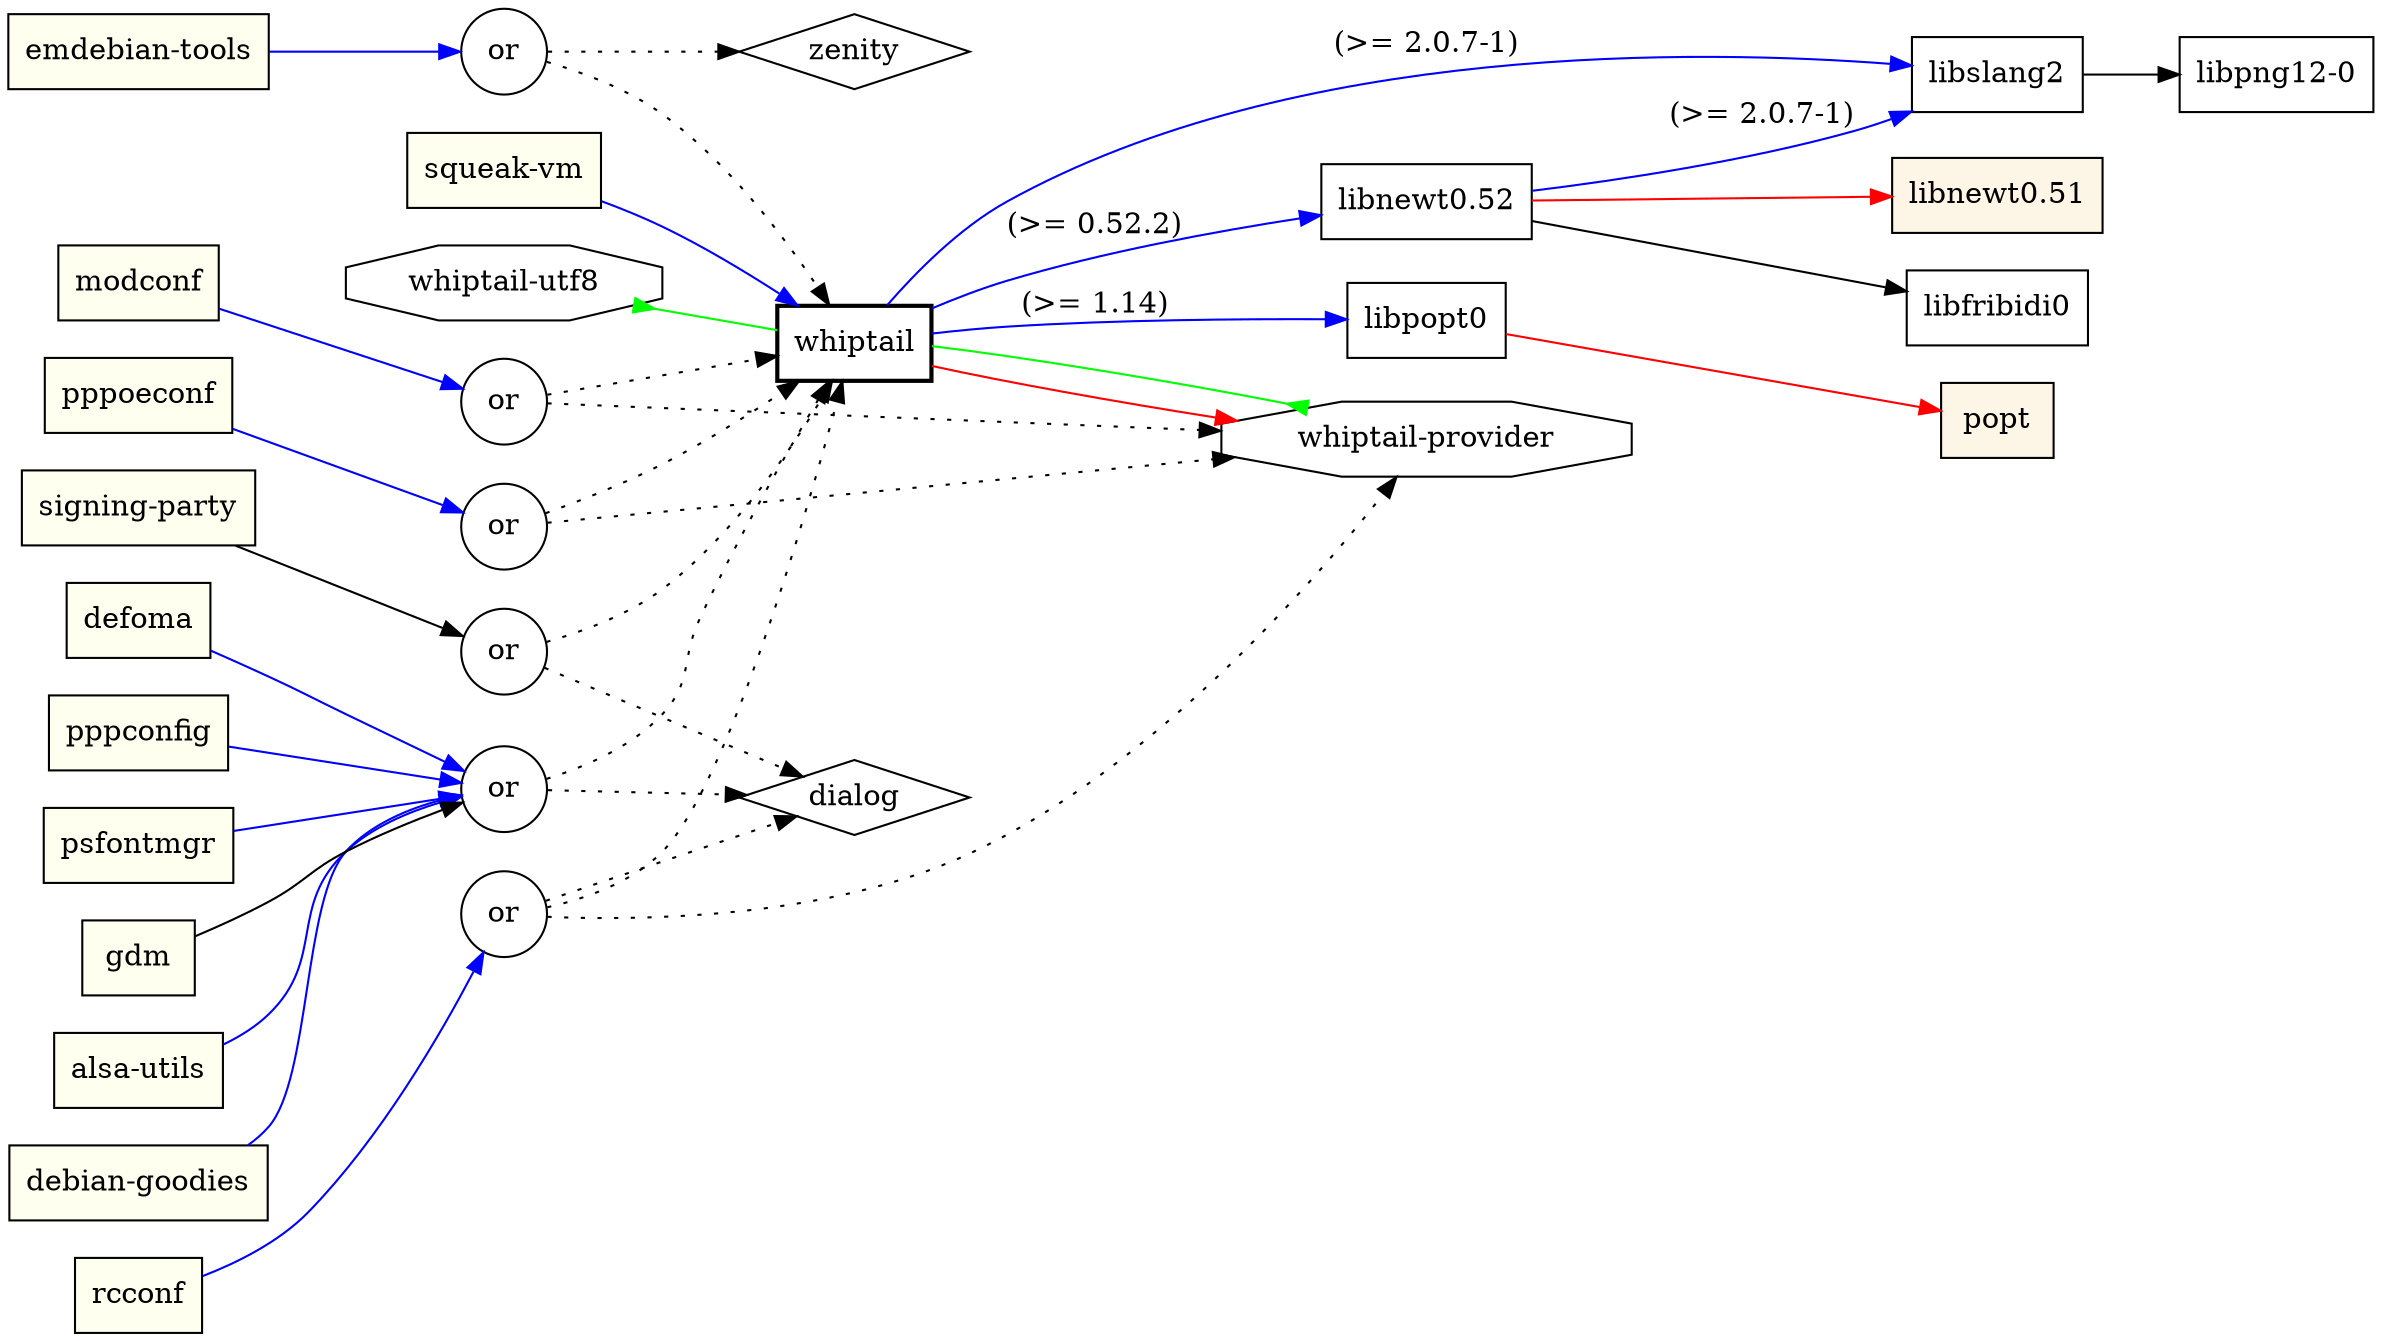 digraph "whiptail" {
	rankdir=LR;
	node [shape=box];
	"whiptail" -> "libnewt0.52" [color=blue,label="(>= 0.52.2)"];
	"libnewt0.52" -> "libslang2" [color=blue,label="(>= 2.0.7-1)"];
	"libslang2" -> "libpng12-0";
	"libnewt0.52" -> "libfribidi0";
	"libnewt0.52" -> "libnewt0.51" [color=red];
	"whiptail" -> "libpopt0" [color=blue,label="(>= 1.14)"];
	"libpopt0" -> "popt" [color=red];
	"whiptail" -> "libslang2" [color=blue,label="(>= 2.0.7-1)"];
	"whiptail" -> "whiptail-provider" [color=red];
	"whiptail-provider" -> "whiptail" [dir=back,arrowtail=inv,color=green];
	"whiptail-provider" [shape=octagon];
	"whiptail-utf8" -> "whiptail" [dir=back,arrowtail=inv,color=green];
	"whiptail-utf8" [shape=octagon];
	"pds1" -> "whiptail" [style=dotted];
	"pds1" -> "dialog" [style=dotted];
	"pds1" [shape=circle,label=or];
	"alsa-utils" -> "pds1" [color=blue];
	"debian-goodies" -> "pds1" [color=blue];
	"defoma" -> "pds1" [color=blue];
	"pds2" -> "whiptail" [style=dotted];
	"pds2" -> "zenity" [style=dotted];
	"pds2" [shape=circle,label=or];
	"emdebian-tools" -> "pds2" [color=blue];
	"pds3" -> "whiptail" [style=dotted];
	"pds3" -> "whiptail-provider" [style=dotted];
	"pds3" [shape=circle,label=or];
	"modconf" -> "pds3" [color=blue];
	"pppconfig" -> "pds1" [color=blue];
	"pds4" -> "whiptail-provider" [style=dotted];
	"pds4" -> "whiptail" [style=dotted];
	"pds4" [shape=circle,label=or];
	"pppoeconf" -> "pds4" [color=blue];
	"psfontmgr" -> "pds1" [color=blue];
	"pds5" -> "whiptail" [style=dotted];
	"pds5" -> "whiptail-provider" [style=dotted];
	"pds5" -> "dialog" [style=dotted];
	"pds5" [shape=circle,label=or];
	"rcconf" -> "pds5" [color=blue];
	"squeak-vm" -> "whiptail" [color=blue];
	"gdm" -> "pds1";
	"pds6" -> "dialog" [style=dotted];
	"pds6" -> "whiptail" [style=dotted];
	"pds6" [shape=circle,label=or];
	"signing-party" -> "pds6";
	"alsa-utils" [style=filled,fillcolor=ivory];
	"debian-goodies" [style=filled,fillcolor=ivory];
	"defoma" [style=filled,fillcolor=ivory];
	"emdebian-tools" [style=filled,fillcolor=ivory];
	"modconf" [style=filled,fillcolor=ivory];
	"pppconfig" [style=filled,fillcolor=ivory];
	"pppoeconf" [style=filled,fillcolor=ivory];
	"psfontmgr" [style=filled,fillcolor=ivory];
	"rcconf" [style=filled,fillcolor=ivory];
	"squeak-vm" [style=filled,fillcolor=ivory];
	"gdm" [style=filled,fillcolor=ivory];
	"signing-party" [style=filled,fillcolor=ivory];
	"modconf" [style=filled,fillcolor=ivory];
	"pppoeconf" [style=filled,fillcolor=ivory];
	"rcconf" [style=filled,fillcolor=ivory];
	"whiptail" [style="setlinewidth(2)"]
	"libnewt0.51" [style=filled,fillcolor=oldlace];
	"popt" [style=filled,fillcolor=oldlace];
	"dialog" [shape=diamond];
	"zenity" [shape=diamond];
}
// Excluded dependencies:
// libc6 zlib1g
